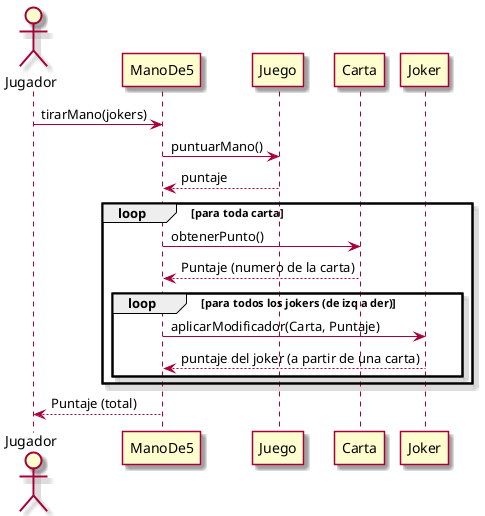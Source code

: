 @startuml

skin rose

actor Jugador
Jugador -> ManoDe5 :tirarMano(jokers)
ManoDe5 -> Juego :puntuarMano()
ManoDe5 <-- Juego :puntaje
loop para toda carta
ManoDe5 -> Carta :obtenerPunto()
ManoDe5 <-- Carta :Puntaje (numero de la carta)
loop para todos los jokers (de izq a der)
ManoDe5 -> Joker :aplicarModificador(Carta, Puntaje)
ManoDe5 <-- Joker :puntaje del joker (a partir de una carta)
end
end
Jugador <-- ManoDe5 : Puntaje (total)

@enduml